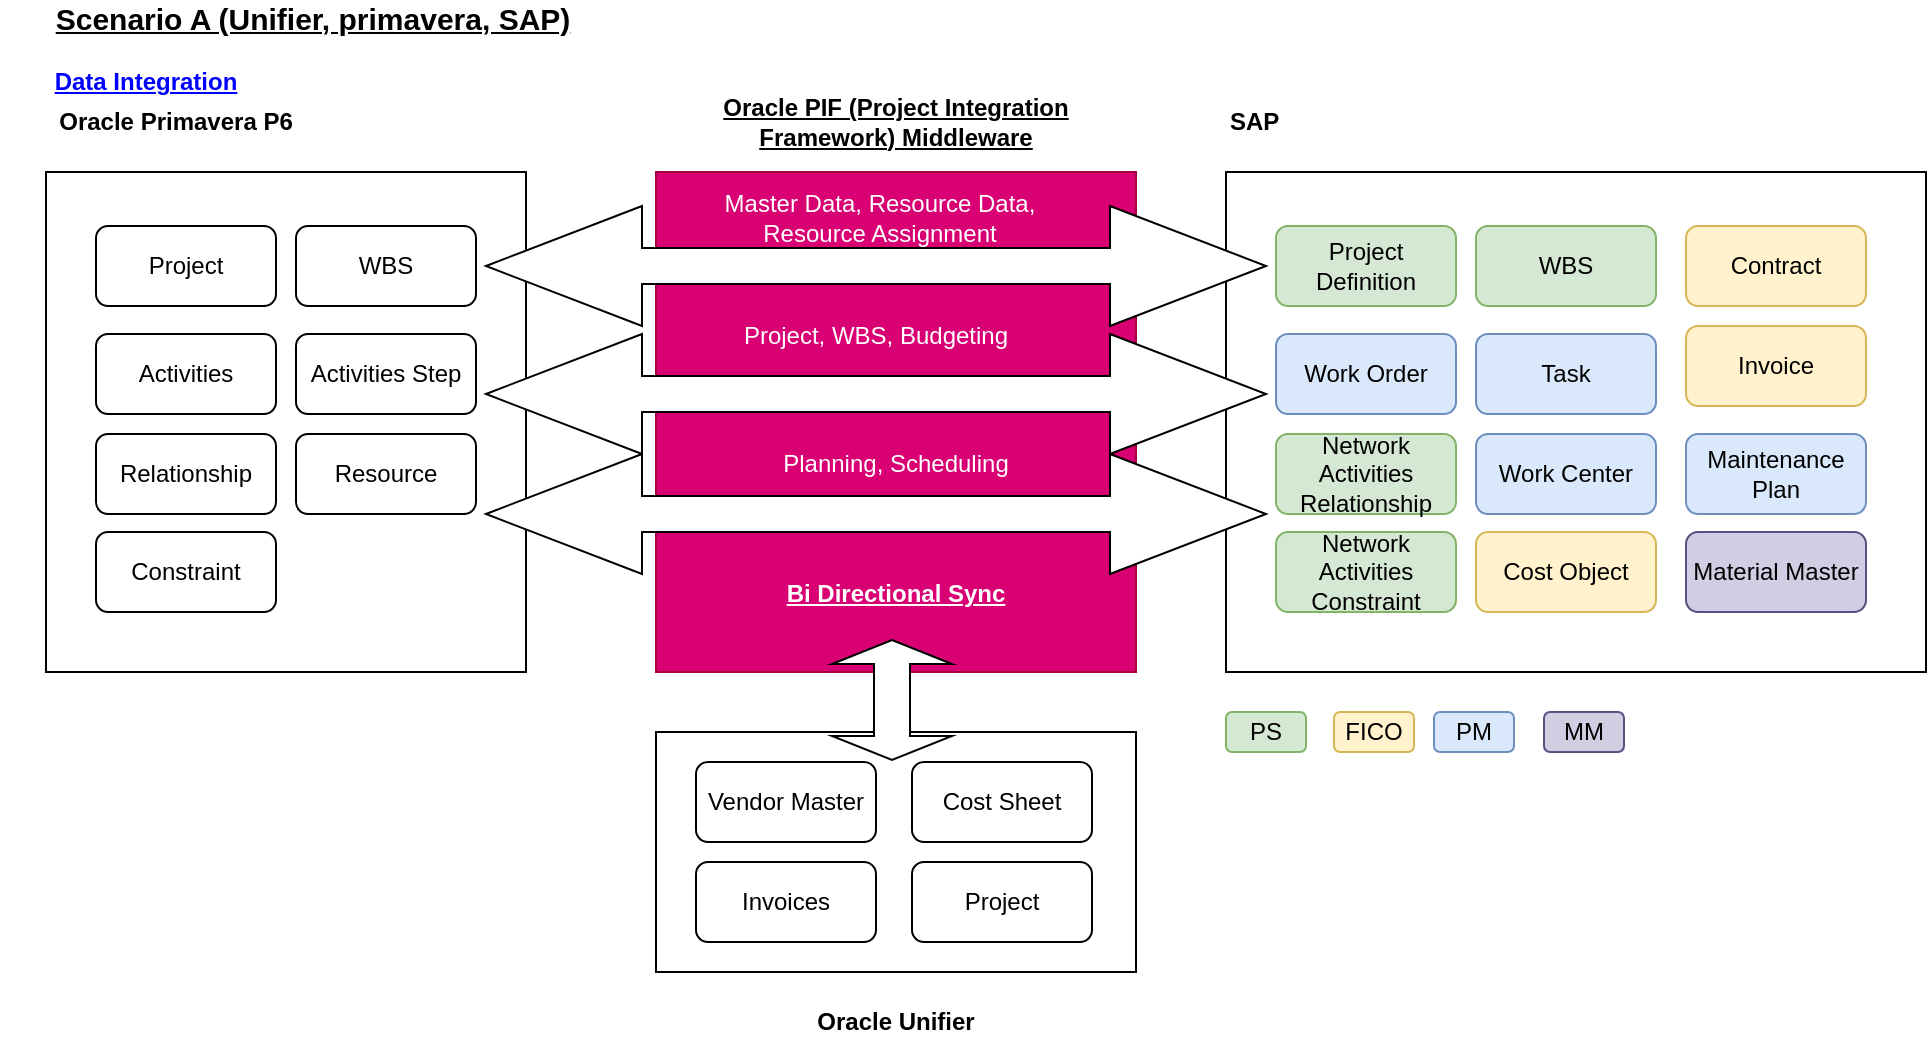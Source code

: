 <mxfile version="19.0.3" type="device" pages="3"><diagram id="Sy5Gt2zH4W9nDl5EP1Ht" name="Page-1"><mxGraphModel dx="911" dy="736" grid="1" gridSize="10" guides="1" tooltips="1" connect="1" arrows="1" fold="1" page="1" pageScale="1" pageWidth="1100" pageHeight="850" math="0" shadow="0"><root><mxCell id="0"/><mxCell id="1" parent="0"/><mxCell id="nLQ0xI1jCNGSh_pHQxVi-40" value="" style="rounded=0;whiteSpace=wrap;html=1;strokeColor=#A50040;fillColor=#d80073;fontColor=#ffffff;" vertex="1" parent="1"><mxGeometry x="385" y="110" width="240" height="250" as="geometry"/></mxCell><mxCell id="nLQ0xI1jCNGSh_pHQxVi-2" value="Oracle Primavera P6" style="text;html=1;strokeColor=none;fillColor=none;align=center;verticalAlign=middle;whiteSpace=wrap;rounded=0;fontStyle=1" vertex="1" parent="1"><mxGeometry x="80" y="70" width="130" height="30" as="geometry"/></mxCell><mxCell id="nLQ0xI1jCNGSh_pHQxVi-36" value="&lt;span style=&quot;font-weight: normal;&quot;&gt;Master Data, Resource Data, Resource Assignment&lt;/span&gt;" style="text;html=1;strokeColor=none;fillColor=none;align=center;verticalAlign=middle;whiteSpace=wrap;rounded=0;fontStyle=1;fontColor=#FFFFFF;" vertex="1" parent="1"><mxGeometry x="402" y="118" width="190" height="30" as="geometry"/></mxCell><mxCell id="nLQ0xI1jCNGSh_pHQxVi-37" value="&lt;span style=&quot;font-weight: 400;&quot;&gt;Project, WBS, Budgeting&lt;/span&gt;" style="text;html=1;strokeColor=none;fillColor=none;align=center;verticalAlign=middle;whiteSpace=wrap;rounded=0;fontStyle=1;fontColor=#FFFFFF;" vertex="1" parent="1"><mxGeometry x="400" y="177" width="190" height="30" as="geometry"/></mxCell><mxCell id="nLQ0xI1jCNGSh_pHQxVi-38" value="&lt;span style=&quot;font-weight: normal;&quot;&gt;Planning, Scheduling&lt;/span&gt;" style="text;html=1;strokeColor=none;fillColor=none;align=center;verticalAlign=middle;whiteSpace=wrap;rounded=0;fontStyle=1;fontColor=#FFFFFF;" vertex="1" parent="1"><mxGeometry x="410" y="241" width="190" height="30" as="geometry"/></mxCell><mxCell id="nLQ0xI1jCNGSh_pHQxVi-39" value="&lt;u&gt;Oracle PIF (Project Integration Framework) Middleware&lt;/u&gt;" style="text;html=1;strokeColor=none;fillColor=none;align=center;verticalAlign=middle;whiteSpace=wrap;rounded=0;fontStyle=1" vertex="1" parent="1"><mxGeometry x="410" y="85" width="190" as="geometry"/></mxCell><mxCell id="nLQ0xI1jCNGSh_pHQxVi-41" value="&lt;u&gt;Bi Directional Sync&lt;/u&gt;" style="text;html=1;strokeColor=none;fillColor=none;align=center;verticalAlign=middle;whiteSpace=wrap;rounded=0;fontStyle=1;fontColor=#FFFFFF;" vertex="1" parent="1"><mxGeometry x="410" y="321" width="190" as="geometry"/></mxCell><mxCell id="nLQ0xI1jCNGSh_pHQxVi-44" value="" style="rounded=0;whiteSpace=wrap;html=1;" vertex="1" parent="1"><mxGeometry x="385" y="390" width="240" height="120" as="geometry"/></mxCell><mxCell id="nLQ0xI1jCNGSh_pHQxVi-45" value="Oracle Unifier" style="text;html=1;strokeColor=none;fillColor=none;align=center;verticalAlign=middle;whiteSpace=wrap;rounded=0;fontStyle=1" vertex="1" parent="1"><mxGeometry x="440" y="520" width="130" height="30" as="geometry"/></mxCell><mxCell id="nLQ0xI1jCNGSh_pHQxVi-46" value="Vendor Master" style="rounded=1;whiteSpace=wrap;html=1;" vertex="1" parent="1"><mxGeometry x="405" y="405" width="90" height="40" as="geometry"/></mxCell><mxCell id="nLQ0xI1jCNGSh_pHQxVi-47" value="Cost Sheet" style="rounded=1;whiteSpace=wrap;html=1;" vertex="1" parent="1"><mxGeometry x="513" y="405" width="90" height="40" as="geometry"/></mxCell><mxCell id="nLQ0xI1jCNGSh_pHQxVi-48" value="Invoices" style="rounded=1;whiteSpace=wrap;html=1;" vertex="1" parent="1"><mxGeometry x="405" y="455" width="90" height="40" as="geometry"/></mxCell><mxCell id="nLQ0xI1jCNGSh_pHQxVi-49" value="Project" style="rounded=1;whiteSpace=wrap;html=1;" vertex="1" parent="1"><mxGeometry x="513" y="455" width="90" height="40" as="geometry"/></mxCell><mxCell id="nLQ0xI1jCNGSh_pHQxVi-50" value="" style="shape=doubleArrow;whiteSpace=wrap;html=1;rotation=90;" vertex="1" parent="1"><mxGeometry x="473" y="344" width="60" height="60" as="geometry"/></mxCell><mxCell id="nLQ0xI1jCNGSh_pHQxVi-51" value="Data Integration" style="text;html=1;strokeColor=none;fillColor=none;align=center;verticalAlign=middle;whiteSpace=wrap;rounded=0;fontStyle=5;fontColor=#0000FF;" vertex="1" parent="1"><mxGeometry x="60" y="50" width="140" height="30" as="geometry"/></mxCell><mxCell id="nLQ0xI1jCNGSh_pHQxVi-52" value="&lt;u style=&quot;font-size: 15px;&quot;&gt;Scenario A (Unifier, primavera, SAP)&lt;/u&gt;" style="text;html=1;strokeColor=none;fillColor=none;align=center;verticalAlign=middle;whiteSpace=wrap;rounded=0;fontStyle=1;fontSize=15;" vertex="1" parent="1"><mxGeometry x="57" y="33" width="313" as="geometry"/></mxCell><mxCell id="vQvFzo71iYdF3y_46KxY-1" value="" style="group" vertex="1" connectable="0" parent="1"><mxGeometry x="80" y="110" width="240" height="250" as="geometry"/></mxCell><mxCell id="nLQ0xI1jCNGSh_pHQxVi-1" value="" style="rounded=0;whiteSpace=wrap;html=1;" vertex="1" parent="vQvFzo71iYdF3y_46KxY-1"><mxGeometry width="240" height="250" as="geometry"/></mxCell><mxCell id="nLQ0xI1jCNGSh_pHQxVi-3" value="Project" style="rounded=1;whiteSpace=wrap;html=1;" vertex="1" parent="vQvFzo71iYdF3y_46KxY-1"><mxGeometry x="25" y="27" width="90" height="40" as="geometry"/></mxCell><mxCell id="nLQ0xI1jCNGSh_pHQxVi-5" value="WBS" style="rounded=1;whiteSpace=wrap;html=1;" vertex="1" parent="vQvFzo71iYdF3y_46KxY-1"><mxGeometry x="125" y="27" width="90" height="40" as="geometry"/></mxCell><mxCell id="nLQ0xI1jCNGSh_pHQxVi-6" value="Activities" style="rounded=1;whiteSpace=wrap;html=1;" vertex="1" parent="vQvFzo71iYdF3y_46KxY-1"><mxGeometry x="25" y="81" width="90" height="40" as="geometry"/></mxCell><mxCell id="nLQ0xI1jCNGSh_pHQxVi-7" value="Activities Step" style="rounded=1;whiteSpace=wrap;html=1;" vertex="1" parent="vQvFzo71iYdF3y_46KxY-1"><mxGeometry x="125" y="81" width="90" height="40" as="geometry"/></mxCell><mxCell id="nLQ0xI1jCNGSh_pHQxVi-8" value="Relationship" style="rounded=1;whiteSpace=wrap;html=1;" vertex="1" parent="vQvFzo71iYdF3y_46KxY-1"><mxGeometry x="25" y="131" width="90" height="40" as="geometry"/></mxCell><mxCell id="nLQ0xI1jCNGSh_pHQxVi-9" value="Resource" style="rounded=1;whiteSpace=wrap;html=1;" vertex="1" parent="vQvFzo71iYdF3y_46KxY-1"><mxGeometry x="125" y="131" width="90" height="40" as="geometry"/></mxCell><mxCell id="nLQ0xI1jCNGSh_pHQxVi-11" value="Constraint" style="rounded=1;whiteSpace=wrap;html=1;" vertex="1" parent="vQvFzo71iYdF3y_46KxY-1"><mxGeometry x="25" y="180" width="90" height="40" as="geometry"/></mxCell><mxCell id="vQvFzo71iYdF3y_46KxY-2" value="" style="group" vertex="1" connectable="0" parent="1"><mxGeometry x="670" y="70" width="350" height="330" as="geometry"/></mxCell><mxCell id="nLQ0xI1jCNGSh_pHQxVi-13" value="" style="rounded=0;whiteSpace=wrap;html=1;" vertex="1" parent="vQvFzo71iYdF3y_46KxY-2"><mxGeometry y="40" width="350" height="250" as="geometry"/></mxCell><mxCell id="nLQ0xI1jCNGSh_pHQxVi-14" value="SAP" style="text;html=1;strokeColor=none;fillColor=none;align=left;verticalAlign=middle;whiteSpace=wrap;rounded=0;fontStyle=1" vertex="1" parent="vQvFzo71iYdF3y_46KxY-2"><mxGeometry width="130" height="30" as="geometry"/></mxCell><mxCell id="nLQ0xI1jCNGSh_pHQxVi-15" value="Project&lt;br&gt;Definition" style="rounded=1;whiteSpace=wrap;html=1;fillColor=#d5e8d4;strokeColor=#82b366;" vertex="1" parent="vQvFzo71iYdF3y_46KxY-2"><mxGeometry x="25" y="67" width="90" height="40" as="geometry"/></mxCell><mxCell id="nLQ0xI1jCNGSh_pHQxVi-16" value="WBS" style="rounded=1;whiteSpace=wrap;html=1;fillColor=#d5e8d4;strokeColor=#82b366;" vertex="1" parent="vQvFzo71iYdF3y_46KxY-2"><mxGeometry x="125" y="67" width="90" height="40" as="geometry"/></mxCell><mxCell id="nLQ0xI1jCNGSh_pHQxVi-17" value="Work Order" style="rounded=1;whiteSpace=wrap;html=1;fillColor=#dae8fc;strokeColor=#6c8ebf;" vertex="1" parent="vQvFzo71iYdF3y_46KxY-2"><mxGeometry x="25" y="121" width="90" height="40" as="geometry"/></mxCell><mxCell id="nLQ0xI1jCNGSh_pHQxVi-18" value="Task" style="rounded=1;whiteSpace=wrap;html=1;fillColor=#dae8fc;strokeColor=#6c8ebf;" vertex="1" parent="vQvFzo71iYdF3y_46KxY-2"><mxGeometry x="125" y="121" width="90" height="40" as="geometry"/></mxCell><mxCell id="nLQ0xI1jCNGSh_pHQxVi-19" value="Network Activities Relationship" style="rounded=1;whiteSpace=wrap;html=1;fillColor=#d5e8d4;strokeColor=#82b366;" vertex="1" parent="vQvFzo71iYdF3y_46KxY-2"><mxGeometry x="25" y="171" width="90" height="40" as="geometry"/></mxCell><mxCell id="nLQ0xI1jCNGSh_pHQxVi-20" value="Work Center" style="rounded=1;whiteSpace=wrap;html=1;fillColor=#dae8fc;strokeColor=#6c8ebf;" vertex="1" parent="vQvFzo71iYdF3y_46KxY-2"><mxGeometry x="125" y="171" width="90" height="40" as="geometry"/></mxCell><mxCell id="nLQ0xI1jCNGSh_pHQxVi-21" value="Network Activities Constraint" style="rounded=1;whiteSpace=wrap;html=1;fillColor=#d5e8d4;strokeColor=#82b366;" vertex="1" parent="vQvFzo71iYdF3y_46KxY-2"><mxGeometry x="25" y="220" width="90" height="40" as="geometry"/></mxCell><mxCell id="nLQ0xI1jCNGSh_pHQxVi-22" value="Cost Object" style="rounded=1;whiteSpace=wrap;html=1;fillColor=#fff2cc;strokeColor=#d6b656;" vertex="1" parent="vQvFzo71iYdF3y_46KxY-2"><mxGeometry x="125" y="220" width="90" height="40" as="geometry"/></mxCell><mxCell id="nLQ0xI1jCNGSh_pHQxVi-25" value="Contract" style="rounded=1;whiteSpace=wrap;html=1;fillColor=#fff2cc;strokeColor=#d6b656;" vertex="1" parent="vQvFzo71iYdF3y_46KxY-2"><mxGeometry x="230" y="67" width="90" height="40" as="geometry"/></mxCell><mxCell id="nLQ0xI1jCNGSh_pHQxVi-26" value="Invoice" style="rounded=1;whiteSpace=wrap;html=1;fillColor=#fff2cc;strokeColor=#d6b656;" vertex="1" parent="vQvFzo71iYdF3y_46KxY-2"><mxGeometry x="230" y="117" width="90" height="40" as="geometry"/></mxCell><mxCell id="nLQ0xI1jCNGSh_pHQxVi-27" value="PS" style="rounded=1;whiteSpace=wrap;html=1;fillColor=#d5e8d4;strokeColor=#82b366;" vertex="1" parent="vQvFzo71iYdF3y_46KxY-2"><mxGeometry y="310" width="40" height="20" as="geometry"/></mxCell><mxCell id="nLQ0xI1jCNGSh_pHQxVi-29" value="FICO" style="rounded=1;whiteSpace=wrap;html=1;fillColor=#fff2cc;strokeColor=#d6b656;" vertex="1" parent="vQvFzo71iYdF3y_46KxY-2"><mxGeometry x="54" y="310" width="40" height="20" as="geometry"/></mxCell><mxCell id="nLQ0xI1jCNGSh_pHQxVi-31" value="PM" style="rounded=1;whiteSpace=wrap;html=1;fillColor=#dae8fc;strokeColor=#6c8ebf;" vertex="1" parent="vQvFzo71iYdF3y_46KxY-2"><mxGeometry x="104" y="310" width="40" height="20" as="geometry"/></mxCell><mxCell id="nLQ0xI1jCNGSh_pHQxVi-32" value="Maintenance Plan" style="rounded=1;whiteSpace=wrap;html=1;fillColor=#dae8fc;strokeColor=#6c8ebf;" vertex="1" parent="vQvFzo71iYdF3y_46KxY-2"><mxGeometry x="230" y="171" width="90" height="40" as="geometry"/></mxCell><mxCell id="Fke1_eGXxDFJxUvxgKrD-1" value="Material Master" style="rounded=1;whiteSpace=wrap;html=1;fillColor=#d0cee2;strokeColor=#56517e;" vertex="1" parent="vQvFzo71iYdF3y_46KxY-2"><mxGeometry x="230" y="220" width="90" height="40" as="geometry"/></mxCell><mxCell id="Fke1_eGXxDFJxUvxgKrD-2" value="MM" style="rounded=1;whiteSpace=wrap;html=1;fillColor=#d0cee2;strokeColor=#56517e;" vertex="1" parent="vQvFzo71iYdF3y_46KxY-2"><mxGeometry x="159" y="310" width="40" height="20" as="geometry"/></mxCell><mxCell id="nLQ0xI1jCNGSh_pHQxVi-33" value="" style="shape=doubleArrow;whiteSpace=wrap;html=1;" vertex="1" parent="1"><mxGeometry x="300" y="127" width="390" height="60" as="geometry"/></mxCell><mxCell id="nLQ0xI1jCNGSh_pHQxVi-34" value="" style="shape=doubleArrow;whiteSpace=wrap;html=1;" vertex="1" parent="1"><mxGeometry x="300" y="191" width="390" height="60" as="geometry"/></mxCell><mxCell id="nLQ0xI1jCNGSh_pHQxVi-35" value="" style="shape=doubleArrow;whiteSpace=wrap;html=1;" vertex="1" parent="1"><mxGeometry x="300" y="251" width="390" height="60" as="geometry"/></mxCell></root></mxGraphModel></diagram><diagram id="ip-gZVRyoFIJGDtOjB9t" name="Page-2"><mxGraphModel dx="729" dy="589" grid="1" gridSize="10" guides="1" tooltips="1" connect="1" arrows="1" fold="1" page="1" pageScale="1" pageWidth="1100" pageHeight="850" math="0" shadow="0"><root><mxCell id="0"/><mxCell id="1" parent="0"/><mxCell id="BAz9U78i8Gjbp5BFUgqd-1" value="&lt;u&gt;Scenario A (Primavera &amp;amp; SAP Only)&lt;/u&gt;" style="text;html=1;strokeColor=none;fillColor=none;align=center;verticalAlign=middle;whiteSpace=wrap;rounded=0;fontStyle=1" vertex="1" parent="1"><mxGeometry x="10" y="30" width="213" as="geometry"/></mxCell><mxCell id="rw3Swh_vzT2LF_o_y3GB-1" value="" style="rounded=0;whiteSpace=wrap;html=1;strokeColor=#A50040;fillColor=#d80073;fontColor=#ffffff;" vertex="1" parent="1"><mxGeometry x="273" y="100" width="240" height="250" as="geometry"/></mxCell><mxCell id="rw3Swh_vzT2LF_o_y3GB-2" value="Oracle Primavera P6" style="text;html=1;strokeColor=none;fillColor=none;align=center;verticalAlign=middle;whiteSpace=wrap;rounded=0;fontStyle=1" vertex="1" parent="1"><mxGeometry x="10" y="60" width="130" height="30" as="geometry"/></mxCell><mxCell id="rw3Swh_vzT2LF_o_y3GB-6" value="&lt;span style=&quot;font-weight: normal;&quot;&gt;Work Center, Employee Data, Material, Manpower, Equipment&lt;/span&gt;" style="text;html=1;strokeColor=none;fillColor=none;align=center;verticalAlign=middle;whiteSpace=wrap;rounded=0;fontStyle=1;fontColor=#FFFFFF;" vertex="1" parent="1"><mxGeometry x="298" y="105" width="190" height="30" as="geometry"/></mxCell><mxCell id="rw3Swh_vzT2LF_o_y3GB-7" value="&lt;span style=&quot;font-weight: 400;&quot;&gt;Project &amp;amp; Work Order Data&lt;/span&gt;" style="text;html=1;strokeColor=none;fillColor=none;align=center;verticalAlign=middle;whiteSpace=wrap;rounded=0;fontStyle=1;fontColor=#FFFFFF;" vertex="1" parent="1"><mxGeometry x="290" y="150" width="190" height="30" as="geometry"/></mxCell><mxCell id="rw3Swh_vzT2LF_o_y3GB-9" value="&lt;u&gt;Oracle PIF (Project Integration Framework) Middleware&lt;/u&gt;" style="text;html=1;strokeColor=none;fillColor=none;align=center;verticalAlign=middle;whiteSpace=wrap;rounded=0;fontStyle=1" vertex="1" parent="1"><mxGeometry x="298" y="75" width="190" as="geometry"/></mxCell><mxCell id="rw3Swh_vzT2LF_o_y3GB-10" value="&lt;u&gt;Bi-directional Sync&lt;/u&gt;" style="text;html=1;strokeColor=none;fillColor=none;align=center;verticalAlign=middle;whiteSpace=wrap;rounded=0;fontStyle=1;fontColor=#FFFFFF;" vertex="1" parent="1"><mxGeometry x="298" y="311" width="190" as="geometry"/></mxCell><mxCell id="rw3Swh_vzT2LF_o_y3GB-12" value="" style="group" vertex="1" connectable="0" parent="1"><mxGeometry x="10" y="100" width="240" height="250" as="geometry"/></mxCell><mxCell id="rw3Swh_vzT2LF_o_y3GB-13" value="" style="rounded=0;whiteSpace=wrap;html=1;" vertex="1" parent="rw3Swh_vzT2LF_o_y3GB-12"><mxGeometry width="240" height="250" as="geometry"/></mxCell><mxCell id="rw3Swh_vzT2LF_o_y3GB-14" value="Project" style="rounded=1;whiteSpace=wrap;html=1;" vertex="1" parent="rw3Swh_vzT2LF_o_y3GB-12"><mxGeometry x="25" y="27" width="90" height="40" as="geometry"/></mxCell><mxCell id="rw3Swh_vzT2LF_o_y3GB-15" value="WBS" style="rounded=1;whiteSpace=wrap;html=1;" vertex="1" parent="rw3Swh_vzT2LF_o_y3GB-12"><mxGeometry x="125" y="27" width="90" height="40" as="geometry"/></mxCell><mxCell id="rw3Swh_vzT2LF_o_y3GB-16" value="Activities" style="rounded=1;whiteSpace=wrap;html=1;" vertex="1" parent="rw3Swh_vzT2LF_o_y3GB-12"><mxGeometry x="25" y="81" width="90" height="40" as="geometry"/></mxCell><mxCell id="rw3Swh_vzT2LF_o_y3GB-17" value="Activities Step" style="rounded=1;whiteSpace=wrap;html=1;" vertex="1" parent="rw3Swh_vzT2LF_o_y3GB-12"><mxGeometry x="125" y="81" width="90" height="40" as="geometry"/></mxCell><mxCell id="rw3Swh_vzT2LF_o_y3GB-18" value="Relationship" style="rounded=1;whiteSpace=wrap;html=1;" vertex="1" parent="rw3Swh_vzT2LF_o_y3GB-12"><mxGeometry x="25" y="131" width="90" height="40" as="geometry"/></mxCell><mxCell id="rw3Swh_vzT2LF_o_y3GB-19" value="Resource" style="rounded=1;whiteSpace=wrap;html=1;" vertex="1" parent="rw3Swh_vzT2LF_o_y3GB-12"><mxGeometry x="125" y="131" width="90" height="40" as="geometry"/></mxCell><mxCell id="rw3Swh_vzT2LF_o_y3GB-20" value="Constraint" style="rounded=1;whiteSpace=wrap;html=1;" vertex="1" parent="rw3Swh_vzT2LF_o_y3GB-12"><mxGeometry x="25" y="180" width="90" height="40" as="geometry"/></mxCell><mxCell id="rw3Swh_vzT2LF_o_y3GB-22" value="" style="group" vertex="1" connectable="0" parent="1"><mxGeometry x="600" y="60" width="350" height="330" as="geometry"/></mxCell><mxCell id="rw3Swh_vzT2LF_o_y3GB-23" value="" style="rounded=0;whiteSpace=wrap;html=1;" vertex="1" parent="rw3Swh_vzT2LF_o_y3GB-22"><mxGeometry y="40" width="350" height="250" as="geometry"/></mxCell><mxCell id="rw3Swh_vzT2LF_o_y3GB-24" value="SAP" style="text;html=1;strokeColor=none;fillColor=none;align=left;verticalAlign=middle;whiteSpace=wrap;rounded=0;fontStyle=1" vertex="1" parent="rw3Swh_vzT2LF_o_y3GB-22"><mxGeometry width="130" height="30" as="geometry"/></mxCell><mxCell id="rw3Swh_vzT2LF_o_y3GB-25" value="Project&lt;br&gt;Definition" style="rounded=1;whiteSpace=wrap;html=1;fillColor=#d5e8d4;strokeColor=#82b366;" vertex="1" parent="rw3Swh_vzT2LF_o_y3GB-22"><mxGeometry x="25" y="67" width="90" height="40" as="geometry"/></mxCell><mxCell id="rw3Swh_vzT2LF_o_y3GB-26" value="WBS" style="rounded=1;whiteSpace=wrap;html=1;fillColor=#d5e8d4;strokeColor=#82b366;" vertex="1" parent="rw3Swh_vzT2LF_o_y3GB-22"><mxGeometry x="125" y="67" width="90" height="40" as="geometry"/></mxCell><mxCell id="rw3Swh_vzT2LF_o_y3GB-27" value="Work Order" style="rounded=1;whiteSpace=wrap;html=1;fillColor=#dae8fc;strokeColor=#6c8ebf;" vertex="1" parent="rw3Swh_vzT2LF_o_y3GB-22"><mxGeometry x="25" y="121" width="90" height="40" as="geometry"/></mxCell><mxCell id="rw3Swh_vzT2LF_o_y3GB-28" value="Task" style="rounded=1;whiteSpace=wrap;html=1;fillColor=#dae8fc;strokeColor=#6c8ebf;" vertex="1" parent="rw3Swh_vzT2LF_o_y3GB-22"><mxGeometry x="125" y="121" width="90" height="40" as="geometry"/></mxCell><mxCell id="rw3Swh_vzT2LF_o_y3GB-29" value="Network Activities Relationship" style="rounded=1;whiteSpace=wrap;html=1;fillColor=#d5e8d4;strokeColor=#82b366;" vertex="1" parent="rw3Swh_vzT2LF_o_y3GB-22"><mxGeometry x="25" y="171" width="90" height="40" as="geometry"/></mxCell><mxCell id="rw3Swh_vzT2LF_o_y3GB-30" value="Work Center" style="rounded=1;whiteSpace=wrap;html=1;fillColor=#dae8fc;strokeColor=#6c8ebf;" vertex="1" parent="rw3Swh_vzT2LF_o_y3GB-22"><mxGeometry x="125" y="171" width="90" height="40" as="geometry"/></mxCell><mxCell id="rw3Swh_vzT2LF_o_y3GB-31" value="Network Activities Constraint" style="rounded=1;whiteSpace=wrap;html=1;fillColor=#d5e8d4;strokeColor=#82b366;" vertex="1" parent="rw3Swh_vzT2LF_o_y3GB-22"><mxGeometry x="25" y="220" width="90" height="40" as="geometry"/></mxCell><mxCell id="rw3Swh_vzT2LF_o_y3GB-32" value="Cost Object" style="rounded=1;whiteSpace=wrap;html=1;fillColor=#fff2cc;strokeColor=#d6b656;" vertex="1" parent="rw3Swh_vzT2LF_o_y3GB-22"><mxGeometry x="125" y="220" width="90" height="40" as="geometry"/></mxCell><mxCell id="rw3Swh_vzT2LF_o_y3GB-34" value="Contract" style="rounded=1;whiteSpace=wrap;html=1;fillColor=#fff2cc;strokeColor=#d6b656;" vertex="1" parent="rw3Swh_vzT2LF_o_y3GB-22"><mxGeometry x="230" y="121" width="90" height="40" as="geometry"/></mxCell><mxCell id="rw3Swh_vzT2LF_o_y3GB-35" value="Invoice" style="rounded=1;whiteSpace=wrap;html=1;fillColor=#fff2cc;strokeColor=#d6b656;" vertex="1" parent="rw3Swh_vzT2LF_o_y3GB-22"><mxGeometry x="230" y="171" width="90" height="40" as="geometry"/></mxCell><mxCell id="rw3Swh_vzT2LF_o_y3GB-36" value="PS" style="rounded=1;whiteSpace=wrap;html=1;fillColor=#d5e8d4;strokeColor=#82b366;" vertex="1" parent="rw3Swh_vzT2LF_o_y3GB-22"><mxGeometry y="310" width="40" height="20" as="geometry"/></mxCell><mxCell id="rw3Swh_vzT2LF_o_y3GB-38" value="FICO" style="rounded=1;whiteSpace=wrap;html=1;fillColor=#fff2cc;strokeColor=#d6b656;" vertex="1" parent="rw3Swh_vzT2LF_o_y3GB-22"><mxGeometry x="53" y="310" width="40" height="20" as="geometry"/></mxCell><mxCell id="rw3Swh_vzT2LF_o_y3GB-39" value="PM" style="rounded=1;whiteSpace=wrap;html=1;fillColor=#dae8fc;strokeColor=#6c8ebf;" vertex="1" parent="rw3Swh_vzT2LF_o_y3GB-22"><mxGeometry x="103" y="310" width="40" height="20" as="geometry"/></mxCell><mxCell id="rw3Swh_vzT2LF_o_y3GB-40" value="Maintenance Plan" style="rounded=1;whiteSpace=wrap;html=1;fillColor=#dae8fc;strokeColor=#6c8ebf;" vertex="1" parent="rw3Swh_vzT2LF_o_y3GB-22"><mxGeometry x="230" y="220" width="90" height="40" as="geometry"/></mxCell><mxCell id="j9Rb73XleDl93AQ3Ol3C-3" value="&lt;font color=&quot;#3333ff&quot;&gt;PRIMARY Master / Transaction Data&lt;/font&gt;" style="text;html=1;strokeColor=none;fillColor=none;align=center;verticalAlign=middle;whiteSpace=wrap;rounded=0;fontStyle=1" vertex="1" parent="rw3Swh_vzT2LF_o_y3GB-22"><mxGeometry x="62.5" width="215" height="30" as="geometry"/></mxCell><mxCell id="9v-TGOaVuf_hL1sSYCi0-19" value="Material Master" style="rounded=1;whiteSpace=wrap;html=1;fillColor=#d0cee2;strokeColor=#56517e;" vertex="1" parent="rw3Swh_vzT2LF_o_y3GB-22"><mxGeometry x="230" y="67" width="90" height="40" as="geometry"/></mxCell><mxCell id="GoZQH72OmP871pDjOisx-1" value="MM" style="rounded=1;whiteSpace=wrap;html=1;fillColor=#d0cee2;strokeColor=#56517e;" vertex="1" parent="rw3Swh_vzT2LF_o_y3GB-22"><mxGeometry x="155" y="310" width="40" height="20" as="geometry"/></mxCell><mxCell id="j9Rb73XleDl93AQ3Ol3C-1" value="" style="endArrow=classic;html=1;rounded=0;fontSize=15;fontColor=#FFFFFF;" edge="1" parent="1"><mxGeometry width="50" height="50" relative="1" as="geometry"><mxPoint x="600" y="140" as="sourcePoint"/><mxPoint x="250" y="140" as="targetPoint"/></mxGeometry></mxCell><mxCell id="j9Rb73XleDl93AQ3Ol3C-4" value="" style="endArrow=classic;html=1;rounded=0;fontSize=15;fontColor=#FFFFFF;" edge="1" parent="1"><mxGeometry width="50" height="50" relative="1" as="geometry"><mxPoint x="600" y="190" as="sourcePoint"/><mxPoint x="250" y="190" as="targetPoint"/></mxGeometry></mxCell><mxCell id="j9Rb73XleDl93AQ3Ol3C-9" value="&lt;span style=&quot;font-weight: 400;&quot;&gt;Activity Dates (after CPM, What if, Scheduled with Constraint)&lt;/span&gt;" style="text;html=1;strokeColor=none;fillColor=none;align=center;verticalAlign=middle;whiteSpace=wrap;rounded=0;fontStyle=1;fontColor=#FFFFFF;" vertex="1" parent="1"><mxGeometry x="290" y="202" width="190" height="30" as="geometry"/></mxCell><mxCell id="j9Rb73XleDl93AQ3Ol3C-10" value="" style="endArrow=classic;html=1;rounded=0;fontSize=15;fontColor=#FFFFFF;entryX=-0.007;entryY=0.55;entryDx=0;entryDy=0;entryPerimeter=0;exitX=0.998;exitY=0.554;exitDx=0;exitDy=0;exitPerimeter=0;" edge="1" parent="1"><mxGeometry width="50" height="50" relative="1" as="geometry"><mxPoint x="249.52" y="239.5" as="sourcePoint"/><mxPoint x="597.55" y="238.5" as="targetPoint"/></mxGeometry></mxCell><mxCell id="j9Rb73XleDl93AQ3Ol3C-11" value="&lt;span style=&quot;font-weight: 400;&quot;&gt;WO Execution Updates&lt;/span&gt;" style="text;html=1;strokeColor=none;fillColor=none;align=center;verticalAlign=middle;whiteSpace=wrap;rounded=0;fontStyle=1;fontColor=#FFFFFF;" vertex="1" parent="1"><mxGeometry x="290" y="247" width="190" height="30" as="geometry"/></mxCell><mxCell id="j9Rb73XleDl93AQ3Ol3C-12" value="" style="endArrow=classic;html=1;rounded=0;fontSize=15;fontColor=#FFFFFF;" edge="1" parent="1"><mxGeometry width="50" height="50" relative="1" as="geometry"><mxPoint x="600" y="280" as="sourcePoint"/><mxPoint x="250" y="280" as="targetPoint"/></mxGeometry></mxCell><mxCell id="GoZQH72OmP871pDjOisx-2" value="ABAP Program &amp;amp; BAPI" style="rounded=0;whiteSpace=wrap;html=1;strokeColor=#ae4132;fillColor=#fad9d5;rotation=-90;" vertex="1" parent="1"><mxGeometry x="421" y="202" width="250" height="50" as="geometry"/></mxCell></root></mxGraphModel></diagram><diagram id="fflUjsQhFli_xn0Ffv4B" name="Page-3"><mxGraphModel dx="729" dy="589" grid="1" gridSize="10" guides="1" tooltips="1" connect="1" arrows="1" fold="1" page="1" pageScale="1" pageWidth="1100" pageHeight="850" math="0" shadow="0"><root><mxCell id="0"/><mxCell id="1" parent="0"/><mxCell id="xwLEHYOB1_AnfkRmVsdj-1" value="" style="triangle;whiteSpace=wrap;html=1;labelBackgroundColor=default;fontSize=15;strokeColor=#666666;rotation=-90;fillColor=#f5f5f5;gradientColor=#b3b3b3;" vertex="1" parent="1"><mxGeometry x="180" y="100" width="235" height="300" as="geometry"/></mxCell><mxCell id="xwLEHYOB1_AnfkRmVsdj-2" value="SAP PS" style="text;html=1;strokeColor=none;fillColor=none;align=center;verticalAlign=middle;whiteSpace=wrap;rounded=0;labelBackgroundColor=default;fontSize=15;fontColor=#3333FF;fontStyle=1" vertex="1" parent="1"><mxGeometry x="267.5" y="100" width="60" height="30" as="geometry"/></mxCell><mxCell id="xwLEHYOB1_AnfkRmVsdj-3" value="SAP PM" style="text;html=1;strokeColor=none;fillColor=none;align=center;verticalAlign=middle;whiteSpace=wrap;rounded=0;labelBackgroundColor=default;fontSize=15;fontColor=#3333FF;fontStyle=1" vertex="1" parent="1"><mxGeometry x="100" y="370" width="60" height="30" as="geometry"/></mxCell><mxCell id="xwLEHYOB1_AnfkRmVsdj-4" value="Primavera P6" style="text;html=1;strokeColor=none;fillColor=none;align=center;verticalAlign=middle;whiteSpace=wrap;rounded=0;labelBackgroundColor=default;fontSize=15;fontColor=#3333FF;fontStyle=1" vertex="1" parent="1"><mxGeometry x="410" y="370" width="100" height="30" as="geometry"/></mxCell><mxCell id="xwLEHYOB1_AnfkRmVsdj-6" value="" style="endArrow=classic;html=1;rounded=0;fontSize=15;fontColor=#3333FF;exitX=0.652;exitY=-0.167;exitDx=0;exitDy=0;exitPerimeter=0;strokeWidth=4;strokeColor=#FF0000;" edge="1" parent="1" source="xwLEHYOB1_AnfkRmVsdj-9"><mxGeometry width="50" height="50" relative="1" as="geometry"><mxPoint x="327.1" y="147.02" as="sourcePoint"/><mxPoint x="380" y="385" as="targetPoint"/></mxGeometry></mxCell><mxCell id="xwLEHYOB1_AnfkRmVsdj-8" value="&lt;span style=&quot;font-size: 11px;&quot;&gt;(Main) for Project Related Obj&lt;/span&gt;" style="text;html=1;strokeColor=none;fillColor=none;align=center;verticalAlign=middle;whiteSpace=wrap;rounded=0;labelBackgroundColor=default;fontSize=11;fontColor=#999999;fontStyle=1" vertex="1" parent="1"><mxGeometry x="170" y="80" width="270" height="30" as="geometry"/></mxCell><mxCell id="xwLEHYOB1_AnfkRmVsdj-9" value="&lt;b style=&quot;font-size: 11px;&quot;&gt;(Main) for Mainteannce Related Obj&lt;/b&gt;" style="text;html=1;strokeColor=none;fillColor=none;align=center;verticalAlign=middle;whiteSpace=wrap;rounded=0;labelBackgroundColor=default;fontSize=11;fontColor=#999999;" vertex="1" parent="1"><mxGeometry y="390" width="270" height="30" as="geometry"/></mxCell><mxCell id="xwLEHYOB1_AnfkRmVsdj-11" value="&lt;span style=&quot;font-size: 11px;&quot;&gt;Project, WBS&lt;/span&gt;" style="text;html=1;strokeColor=none;fillColor=none;align=center;verticalAlign=middle;whiteSpace=wrap;rounded=0;labelBackgroundColor=default;fontSize=11;fontColor=#000000;rotation=60;fontStyle=0" vertex="1" parent="1"><mxGeometry x="340" y="210" width="120" height="30" as="geometry"/></mxCell><mxCell id="xwLEHYOB1_AnfkRmVsdj-12" value="" style="endArrow=classic;html=1;rounded=0;fontSize=15;fontColor=#3333FF;exitX=0.968;exitY=0.642;exitDx=0;exitDy=0;exitPerimeter=0;strokeWidth=4;strokeColor=#FF0000;" edge="1" parent="1"><mxGeometry width="50" height="50" relative="1" as="geometry"><mxPoint x="337.1" y="157.02" as="sourcePoint"/><mxPoint x="467" y="360" as="targetPoint"/></mxGeometry></mxCell><mxCell id="xwLEHYOB1_AnfkRmVsdj-13" value="&lt;span style=&quot;font-size: 11px;&quot;&gt;The Core Logic/brain for scheduling optimization&lt;br&gt;(CPM, What If, network activity with rich constraint&lt;br&gt;&lt;/span&gt;" style="text;html=1;strokeColor=none;fillColor=none;align=center;verticalAlign=middle;whiteSpace=wrap;rounded=0;labelBackgroundColor=default;fontSize=11;fontColor=#999999;fontStyle=1" vertex="1" parent="1"><mxGeometry x="370" y="410" width="188.5" height="30" as="geometry"/></mxCell><mxCell id="xwLEHYOB1_AnfkRmVsdj-14" value="&lt;span style=&quot;font-size: 11px;&quot;&gt;WO, Work Center, Material (Manpower, Equipment)&lt;/span&gt;" style="text;html=1;strokeColor=none;fillColor=none;align=center;verticalAlign=middle;whiteSpace=wrap;rounded=0;labelBackgroundColor=default;fontSize=11;fontColor=#000000;rotation=0;fontStyle=0" vertex="1" parent="1"><mxGeometry x="237.5" y="400" width="120" height="30" as="geometry"/></mxCell><mxCell id="HlAlJ-0eejLduBZ-gv7q-2" value="&lt;span style=&quot;font-size: 11px;&quot;&gt;WBS, Network Activities =&amp;gt; WO, Budget, Baseline Start Date/End Date&lt;/span&gt;" style="text;html=1;strokeColor=none;fillColor=none;align=center;verticalAlign=middle;whiteSpace=wrap;rounded=0;labelBackgroundColor=default;fontSize=11;fontColor=#000000;rotation=303;fontStyle=0" vertex="1" parent="1"><mxGeometry x="79.9" y="227" width="197.1" height="30" as="geometry"/></mxCell><mxCell id="HlAlJ-0eejLduBZ-gv7q-3" value="" style="endArrow=classic;html=1;rounded=0;fontSize=15;fontColor=#3333FF;strokeWidth=4;strokeColor=#FF0000;" edge="1" parent="1"><mxGeometry width="50" height="50" relative="1" as="geometry"><mxPoint x="280.1" y="140" as="sourcePoint"/><mxPoint x="130" y="360" as="targetPoint"/></mxGeometry></mxCell><mxCell id="HlAlJ-0eejLduBZ-gv7q-4" value="" style="endArrow=classic;html=1;rounded=0;fontSize=15;fontColor=#3333FF;strokeWidth=4;strokeColor=#FF0000;" edge="1" parent="1"><mxGeometry width="50" height="50" relative="1" as="geometry"><mxPoint x="73" y="333" as="sourcePoint"/><mxPoint x="223.1" y="113" as="targetPoint"/></mxGeometry></mxCell><mxCell id="HlAlJ-0eejLduBZ-gv7q-5" value="&lt;span style=&quot;font-size: 11px;&quot;&gt;Actual Cost, Confirmation Date(TECO,CLSD) to update network activities status for monitoring&lt;/span&gt;" style="text;html=1;strokeColor=none;fillColor=none;align=center;verticalAlign=middle;whiteSpace=wrap;rounded=0;labelBackgroundColor=default;fontSize=11;fontColor=#000000;rotation=305;fontStyle=0" vertex="1" parent="1"><mxGeometry x="20" y="197" width="197.1" height="30" as="geometry"/></mxCell><mxCell id="HlAlJ-0eejLduBZ-gv7q-8" value="" style="endArrow=classic;html=1;rounded=0;fontSize=15;fontColor=#3333FF;exitX=0.968;exitY=0.642;exitDx=0;exitDy=0;exitPerimeter=0;strokeWidth=4;strokeColor=#FF0000;" edge="1" parent="1"><mxGeometry width="50" height="50" relative="1" as="geometry"><mxPoint x="510" y="343.49" as="sourcePoint"/><mxPoint x="380.1" y="140.51" as="targetPoint"/></mxGeometry></mxCell><mxCell id="HlAlJ-0eejLduBZ-gv7q-9" value="&lt;span style=&quot;font-size: 11px;&quot;&gt;Updated Planned Date, Sequencing Update&lt;/span&gt;" style="text;html=1;strokeColor=none;fillColor=none;align=center;verticalAlign=middle;whiteSpace=wrap;rounded=0;labelBackgroundColor=default;fontSize=11;fontColor=#000000;rotation=60;fontStyle=0" vertex="1" parent="1"><mxGeometry x="395" y="200" width="120" height="30" as="geometry"/></mxCell><mxCell id="HlAlJ-0eejLduBZ-gv7q-11" value="&lt;b style=&quot;color: rgb(0, 0, 0);&quot;&gt;Integrated&lt;br&gt;Project Management&amp;nbsp;&lt;br&gt;landscape between Oracle P6 and SAP&lt;/b&gt;" style="rounded=0;whiteSpace=wrap;html=1;labelBackgroundColor=none;fontSize=14;fontColor=#999999;strokeColor=none;fillColor=none;" vertex="1" parent="1"><mxGeometry x="237.5" y="250" width="120" height="60" as="geometry"/></mxCell><mxCell id="HlAlJ-0eejLduBZ-gv7q-12" value="Integration between p6 &amp;amp; SAP for Project Planning, Scheduling, Budgeting &amp;amp; Controlling" style="text;html=1;strokeColor=none;fillColor=none;align=center;verticalAlign=middle;whiteSpace=wrap;rounded=0;labelBackgroundColor=default;fontSize=15;fontColor=#000000;fontStyle=1" vertex="1" parent="1"><mxGeometry x="116" y="20" width="363" height="30" as="geometry"/></mxCell></root></mxGraphModel></diagram></mxfile>